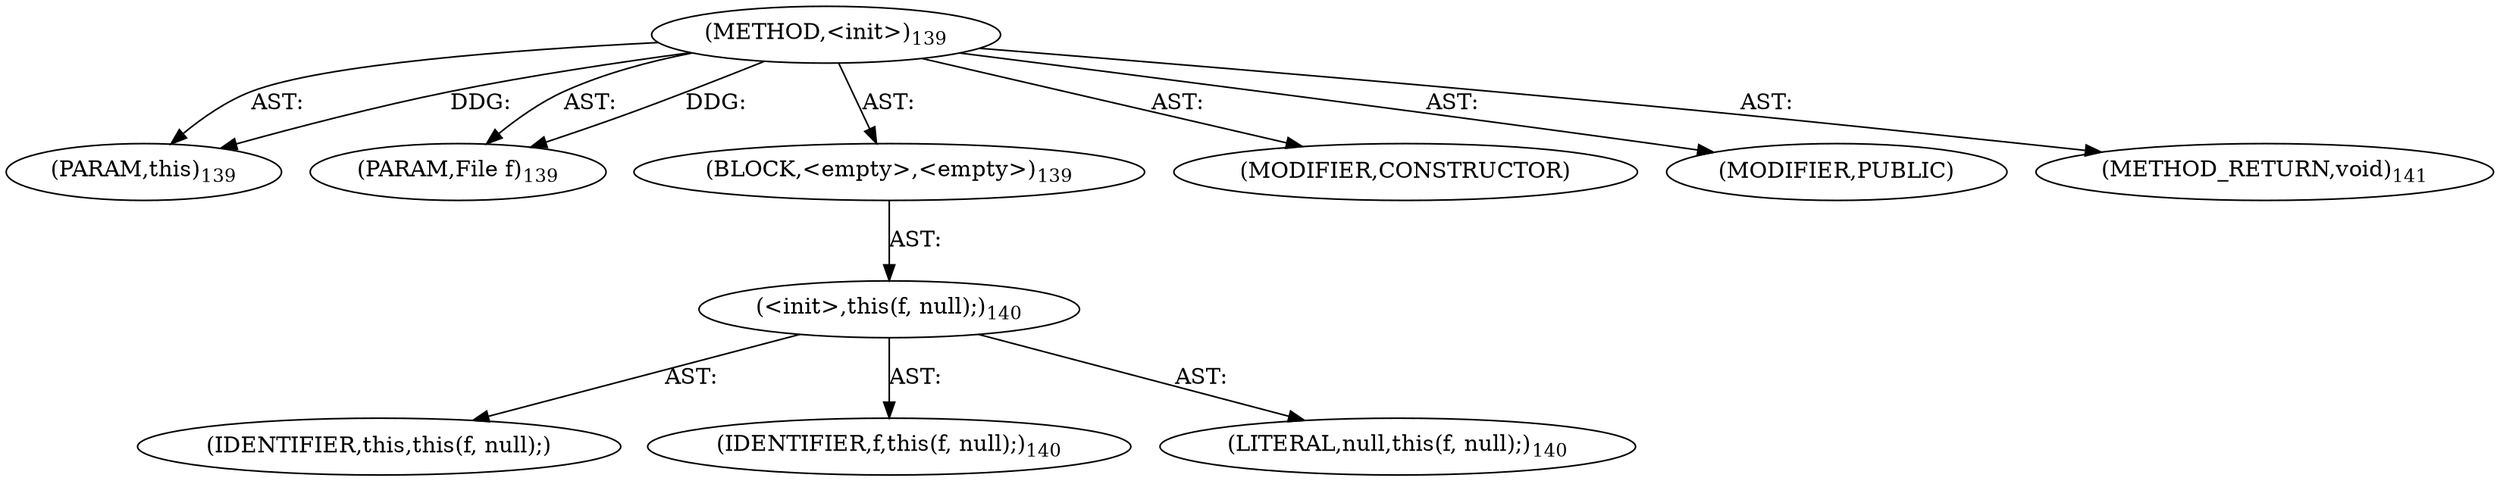 digraph "&lt;init&gt;" {  
"111669149696" [label = <(METHOD,&lt;init&gt;)<SUB>139</SUB>> ]
"115964116996" [label = <(PARAM,this)<SUB>139</SUB>> ]
"115964117000" [label = <(PARAM,File f)<SUB>139</SUB>> ]
"25769803778" [label = <(BLOCK,&lt;empty&gt;,&lt;empty&gt;)<SUB>139</SUB>> ]
"30064771072" [label = <(&lt;init&gt;,this(f, null);)<SUB>140</SUB>> ]
"68719476744" [label = <(IDENTIFIER,this,this(f, null);)> ]
"68719476750" [label = <(IDENTIFIER,f,this(f, null);)<SUB>140</SUB>> ]
"90194313216" [label = <(LITERAL,null,this(f, null);)<SUB>140</SUB>> ]
"133143986181" [label = <(MODIFIER,CONSTRUCTOR)> ]
"133143986182" [label = <(MODIFIER,PUBLIC)> ]
"128849018880" [label = <(METHOD_RETURN,void)<SUB>141</SUB>> ]
  "111669149696" -> "115964116996"  [ label = "AST: "] 
  "111669149696" -> "115964117000"  [ label = "AST: "] 
  "111669149696" -> "25769803778"  [ label = "AST: "] 
  "111669149696" -> "133143986181"  [ label = "AST: "] 
  "111669149696" -> "133143986182"  [ label = "AST: "] 
  "111669149696" -> "128849018880"  [ label = "AST: "] 
  "25769803778" -> "30064771072"  [ label = "AST: "] 
  "30064771072" -> "68719476744"  [ label = "AST: "] 
  "30064771072" -> "68719476750"  [ label = "AST: "] 
  "30064771072" -> "90194313216"  [ label = "AST: "] 
  "111669149696" -> "115964116996"  [ label = "DDG: "] 
  "111669149696" -> "115964117000"  [ label = "DDG: "] 
}
